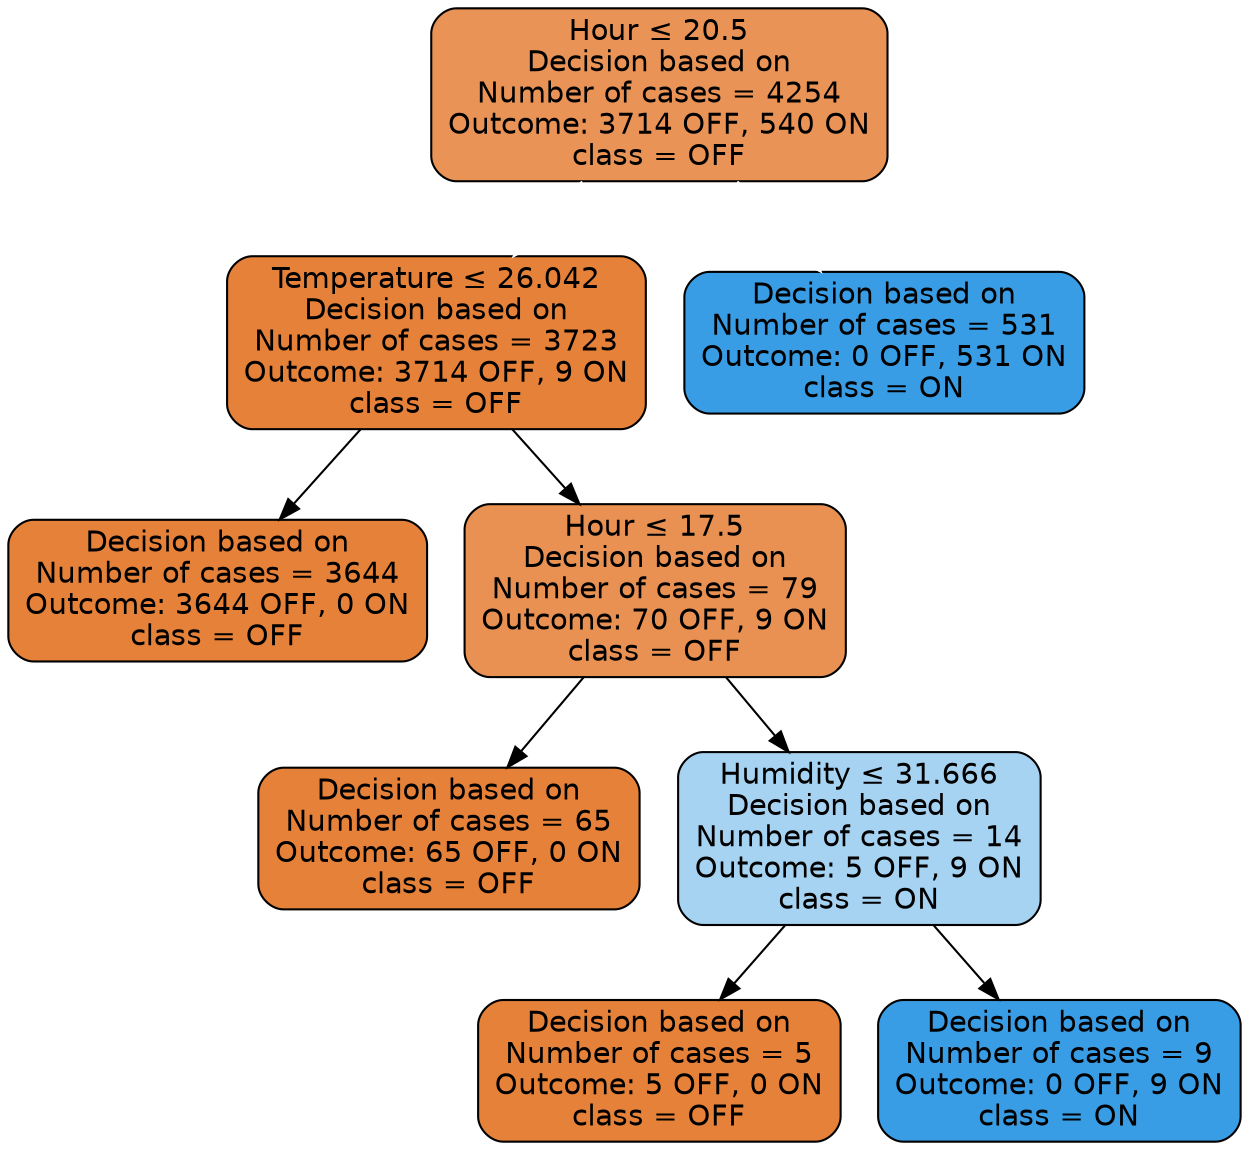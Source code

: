digraph Tree {
bgcolor="transparent";
node [shape=box, style="filled, rounded", color="black", fontname="helvetica"] ;
edge [fontname="helvetica"] ;
0 [label=<Hour &le; 20.5<br/>Decision based on<br/>Number of cases = 4254<br/>Outcome: 3714 OFF, 540 ON<br/>class = OFF>, fillcolor="#e99356"] ;
1 [label=<Temperature &le; 26.042<br/>Decision based on<br/>Number of cases = 3723<br/>Outcome: 3714 OFF, 9 ON<br/>class = OFF>, fillcolor="#e58139"] ;
0 -> 1 [labeldistance=2.5, labelangle=45, headlabel="True" color="white" fontcolor="white"] ;
2 [label=<Decision based on<br/>Number of cases = 3644<br/>Outcome: 3644 OFF, 0 ON<br/>class = OFF>, fillcolor="#e58139"] ;
1 -> 2 ;
3 [label=<Hour &le; 17.5<br/>Decision based on<br/>Number of cases = 79<br/>Outcome: 70 OFF, 9 ON<br/>class = OFF>, fillcolor="#e89152"] ;
1 -> 3 ;
4 [label=<Decision based on<br/>Number of cases = 65<br/>Outcome: 65 OFF, 0 ON<br/>class = OFF>, fillcolor="#e58139"] ;
3 -> 4 ;
5 [label=<Humidity &le; 31.666<br/>Decision based on<br/>Number of cases = 14<br/>Outcome: 5 OFF, 9 ON<br/>class = ON>, fillcolor="#a7d3f3"] ;
3 -> 5 ;
6 [label=<Decision based on<br/>Number of cases = 5<br/>Outcome: 5 OFF, 0 ON<br/>class = OFF>, fillcolor="#e58139"] ;
5 -> 6 ;
7 [label=<Decision based on<br/>Number of cases = 9<br/>Outcome: 0 OFF, 9 ON<br/>class = ON>, fillcolor="#399de5"] ;
5 -> 7 ;
8 [label=<Decision based on<br/>Number of cases = 531<br/>Outcome: 0 OFF, 531 ON<br/>class = ON>, fillcolor="#399de5"] ;
0 -> 8 [labeldistance=2.5, labelangle=-45, headlabel="False" color="white" fontcolor="white"] ;
}